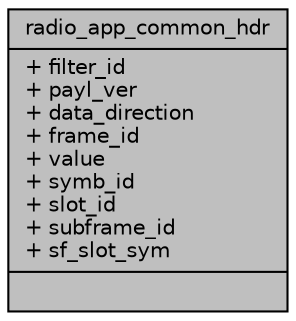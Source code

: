 digraph "radio_app_common_hdr"
{
 // LATEX_PDF_SIZE
  edge [fontname="Helvetica",fontsize="10",labelfontname="Helvetica",labelfontsize="10"];
  node [fontname="Helvetica",fontsize="10",shape=record];
  Node1 [label="{radio_app_common_hdr\n|+ filter_id\l+ payl_ver\l+ data_direction\l+ frame_id\l+ value\l+ symb_id\l+ slot_id\l+ subframe_id\l+ sf_slot_sym\l|}",height=0.2,width=0.4,color="black", fillcolor="grey75", style="filled", fontcolor="black",tooltip=" "];
}
